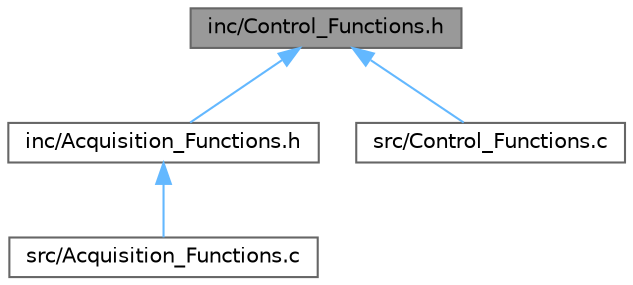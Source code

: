 digraph "inc/Control_Functions.h"
{
 // LATEX_PDF_SIZE
  bgcolor="transparent";
  edge [fontname=Helvetica,fontsize=10,labelfontname=Helvetica,labelfontsize=10];
  node [fontname=Helvetica,fontsize=10,shape=box,height=0.2,width=0.4];
  Node1 [label="inc/Control_Functions.h",height=0.2,width=0.4,color="gray40", fillcolor="grey60", style="filled", fontcolor="black",tooltip="PSim Enabled control library."];
  Node1 -> Node2 [dir="back",color="steelblue1",style="solid"];
  Node2 [label="inc/Acquisition_Functions.h",height=0.2,width=0.4,color="grey40", fillcolor="white", style="filled",URL="$_acquisition___functions_8h.html",tooltip="Acquisition functions, filters and transforms."];
  Node2 -> Node3 [dir="back",color="steelblue1",style="solid"];
  Node3 [label="src/Acquisition_Functions.c",height=0.2,width=0.4,color="grey40", fillcolor="white", style="filled",URL="$_acquisition___functions_8c.html",tooltip=" "];
  Node1 -> Node4 [dir="back",color="steelblue1",style="solid"];
  Node4 [label="src/Control_Functions.c",height=0.2,width=0.4,color="grey40", fillcolor="white", style="filled",URL="$_control___functions_8c.html",tooltip=" "];
}
